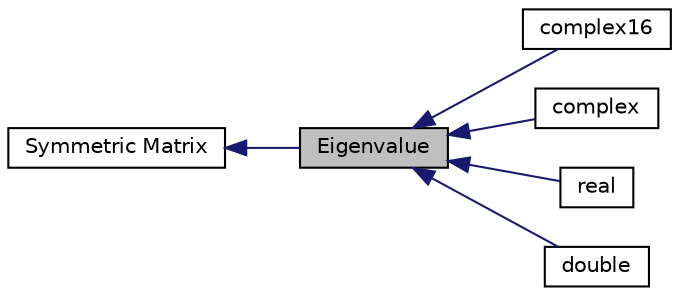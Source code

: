 digraph "Eigenvalue"
{
  edge [fontname="Helvetica",fontsize="10",labelfontname="Helvetica",labelfontsize="10"];
  node [fontname="Helvetica",fontsize="10",shape=record];
  rankdir=LR;
  Node5 [label="complex16",height=0.2,width=0.4,color="black", fillcolor="white", style="filled",URL="$group__complex16_s_yeigen.html"];
  Node1 [label="Symmetric Matrix",height=0.2,width=0.4,color="black", fillcolor="white", style="filled",URL="$group___s_y.html"];
  Node4 [label="complex",height=0.2,width=0.4,color="black", fillcolor="white", style="filled",URL="$group__complex_s_yeigen.html"];
  Node0 [label="Eigenvalue",height=0.2,width=0.4,color="black", fillcolor="grey75", style="filled" fontcolor="black"];
  Node3 [label="real",height=0.2,width=0.4,color="black", fillcolor="white", style="filled",URL="$group__real_s_yeigen.html"];
  Node2 [label="double",height=0.2,width=0.4,color="black", fillcolor="white", style="filled",URL="$group__double_s_yeigen.html"];
  Node1->Node0 [shape=plaintext, color="midnightblue", dir="back", style="solid"];
  Node0->Node2 [shape=plaintext, color="midnightblue", dir="back", style="solid"];
  Node0->Node3 [shape=plaintext, color="midnightblue", dir="back", style="solid"];
  Node0->Node4 [shape=plaintext, color="midnightblue", dir="back", style="solid"];
  Node0->Node5 [shape=plaintext, color="midnightblue", dir="back", style="solid"];
}
